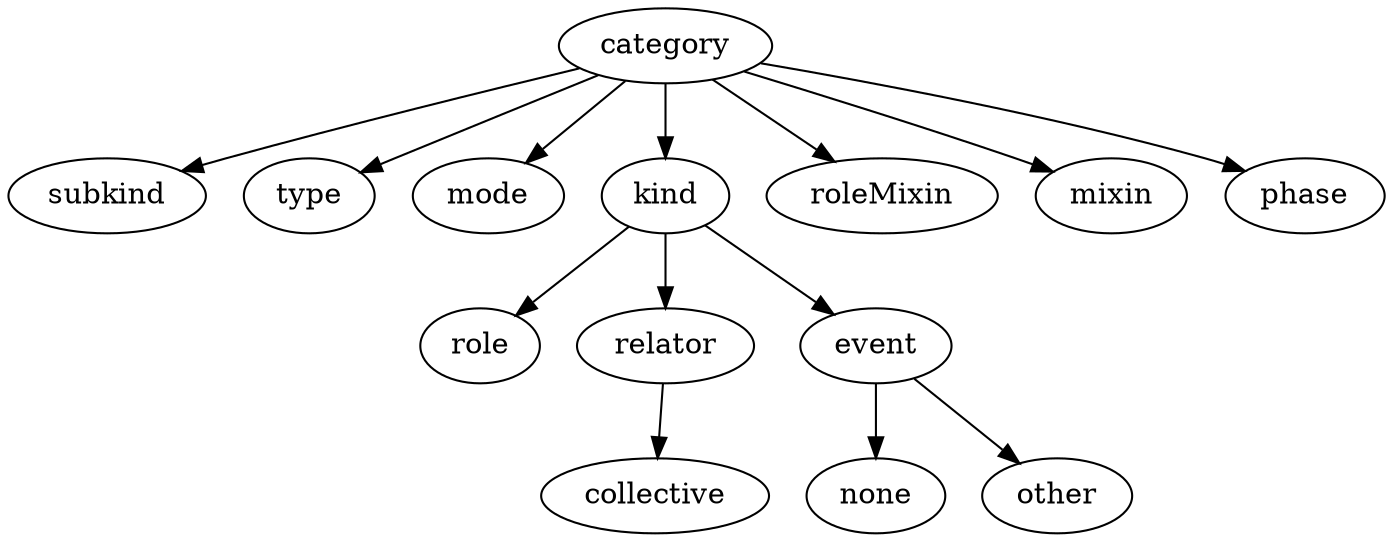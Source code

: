 strict digraph {
category;
subkind;
type;
mode;
kind;
roleMixin;
mixin;
phase;
role;
relator;
event;
collective;
none;
other;
category -> subkind;
category -> type;
category -> mode;
category -> kind;
category -> roleMixin;
category -> mixin;
category -> phase;
kind -> role;
kind -> relator;
kind -> event;
relator -> collective;
event -> none;
event -> other;
}
